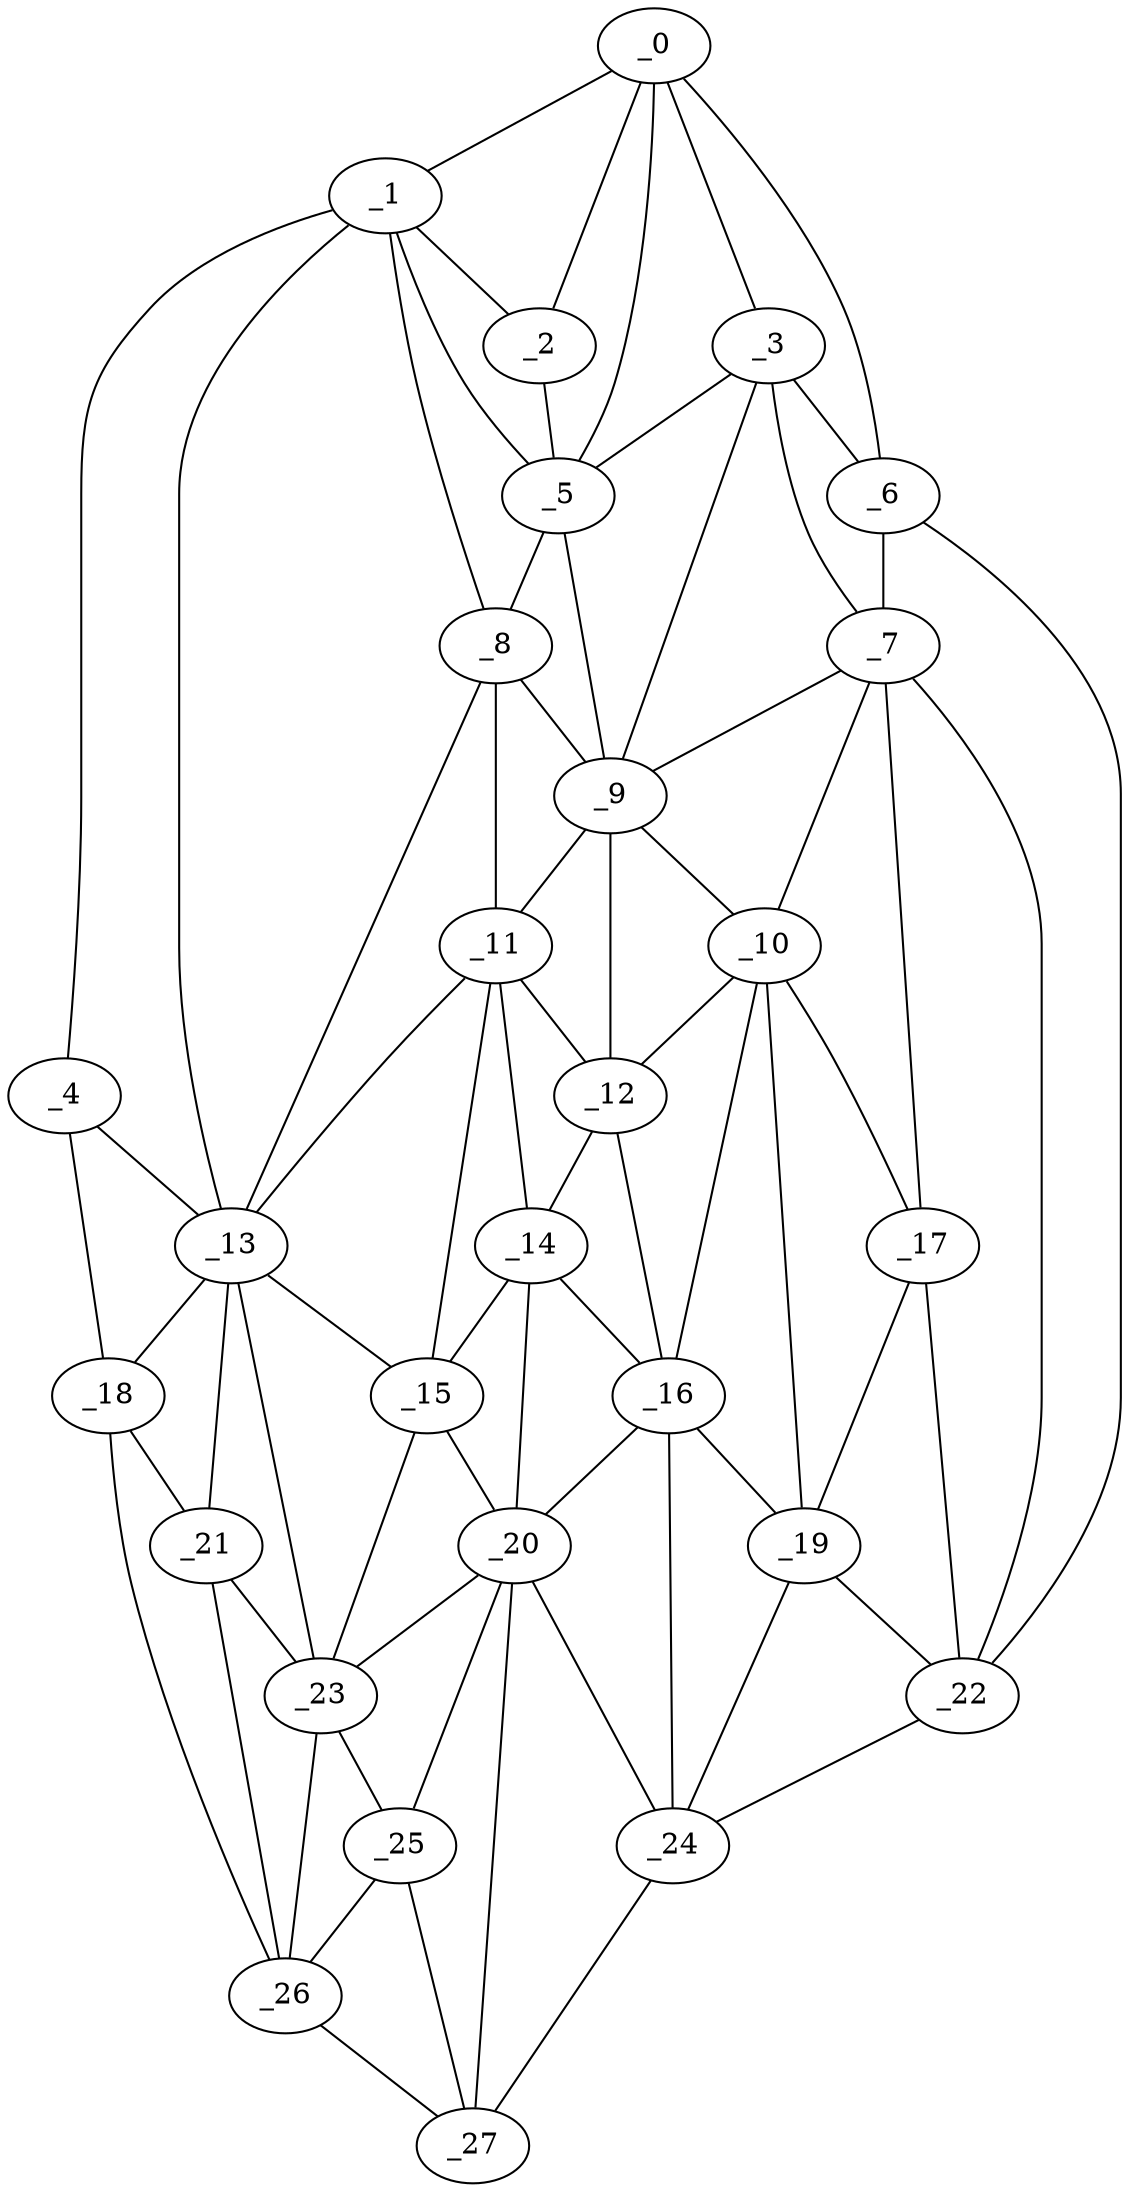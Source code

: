 graph "obj30__60.gxl" {
	_0	 [x=30,
		y=77];
	_1	 [x=32,
		y=65];
	_0 -- _1	 [valence=1];
	_2	 [x=35,
		y=70];
	_0 -- _2	 [valence=2];
	_3	 [x=49,
		y=90];
	_0 -- _3	 [valence=1];
	_5	 [x=51,
		y=75];
	_0 -- _5	 [valence=1];
	_6	 [x=53,
		y=105];
	_0 -- _6	 [valence=1];
	_1 -- _2	 [valence=1];
	_4	 [x=51,
		y=6];
	_1 -- _4	 [valence=1];
	_1 -- _5	 [valence=1];
	_8	 [x=60,
		y=70];
	_1 -- _8	 [valence=2];
	_13	 [x=74,
		y=60];
	_1 -- _13	 [valence=2];
	_2 -- _5	 [valence=2];
	_3 -- _5	 [valence=2];
	_3 -- _6	 [valence=2];
	_7	 [x=57,
		y=104];
	_3 -- _7	 [valence=2];
	_9	 [x=61,
		y=88];
	_3 -- _9	 [valence=2];
	_4 -- _13	 [valence=2];
	_18	 [x=83,
		y=9];
	_4 -- _18	 [valence=1];
	_5 -- _8	 [valence=2];
	_5 -- _9	 [valence=2];
	_6 -- _7	 [valence=1];
	_22	 [x=90,
		y=99];
	_6 -- _22	 [valence=1];
	_7 -- _9	 [valence=1];
	_10	 [x=68,
		y=91];
	_7 -- _10	 [valence=2];
	_17	 [x=82,
		y=98];
	_7 -- _17	 [valence=1];
	_7 -- _22	 [valence=1];
	_8 -- _9	 [valence=2];
	_11	 [x=71,
		y=75];
	_8 -- _11	 [valence=2];
	_8 -- _13	 [valence=1];
	_9 -- _10	 [valence=1];
	_9 -- _11	 [valence=1];
	_12	 [x=72,
		y=85];
	_9 -- _12	 [valence=2];
	_10 -- _12	 [valence=2];
	_16	 [x=81,
		y=86];
	_10 -- _16	 [valence=2];
	_10 -- _17	 [valence=1];
	_19	 [x=84,
		y=94];
	_10 -- _19	 [valence=2];
	_11 -- _12	 [valence=2];
	_11 -- _13	 [valence=2];
	_14	 [x=77,
		y=84];
	_11 -- _14	 [valence=1];
	_15	 [x=81,
		y=72];
	_11 -- _15	 [valence=2];
	_12 -- _14	 [valence=2];
	_12 -- _16	 [valence=1];
	_13 -- _15	 [valence=1];
	_13 -- _18	 [valence=2];
	_21	 [x=90,
		y=49];
	_13 -- _21	 [valence=1];
	_23	 [x=91,
		y=69];
	_13 -- _23	 [valence=1];
	_14 -- _15	 [valence=1];
	_14 -- _16	 [valence=1];
	_20	 [x=85,
		y=79];
	_14 -- _20	 [valence=2];
	_15 -- _20	 [valence=1];
	_15 -- _23	 [valence=2];
	_16 -- _19	 [valence=1];
	_16 -- _20	 [valence=1];
	_24	 [x=97,
		y=90];
	_16 -- _24	 [valence=2];
	_17 -- _19	 [valence=2];
	_17 -- _22	 [valence=2];
	_18 -- _21	 [valence=2];
	_26	 [x=100,
		y=68];
	_18 -- _26	 [valence=1];
	_19 -- _22	 [valence=1];
	_19 -- _24	 [valence=1];
	_20 -- _23	 [valence=2];
	_20 -- _24	 [valence=2];
	_25	 [x=98,
		y=72];
	_20 -- _25	 [valence=1];
	_27	 [x=100,
		y=80];
	_20 -- _27	 [valence=2];
	_21 -- _23	 [valence=2];
	_21 -- _26	 [valence=1];
	_22 -- _24	 [valence=1];
	_23 -- _25	 [valence=2];
	_23 -- _26	 [valence=1];
	_24 -- _27	 [valence=1];
	_25 -- _26	 [valence=1];
	_25 -- _27	 [valence=2];
	_26 -- _27	 [valence=1];
}
